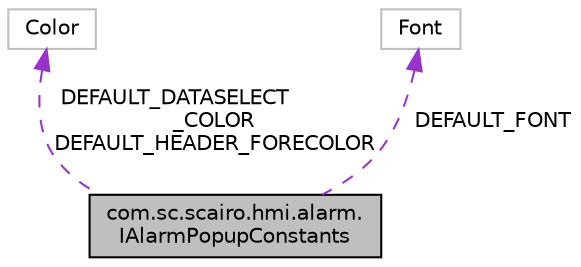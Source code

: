 digraph "com.sc.scairo.hmi.alarm.IAlarmPopupConstants"
{
 // LATEX_PDF_SIZE
  edge [fontname="Helvetica",fontsize="10",labelfontname="Helvetica",labelfontsize="10"];
  node [fontname="Helvetica",fontsize="10",shape=record];
  Node1 [label="com.sc.scairo.hmi.alarm.\lIAlarmPopupConstants",height=0.2,width=0.4,color="black", fillcolor="grey75", style="filled", fontcolor="black",tooltip=" "];
  Node2 -> Node1 [dir="back",color="darkorchid3",fontsize="10",style="dashed",label=" DEFAULT_DATASELECT\l_COLOR\nDEFAULT_HEADER_FORECOLOR" ,fontname="Helvetica"];
  Node2 [label="Color",height=0.2,width=0.4,color="grey75", fillcolor="white", style="filled",tooltip=" "];
  Node3 -> Node1 [dir="back",color="darkorchid3",fontsize="10",style="dashed",label=" DEFAULT_FONT" ,fontname="Helvetica"];
  Node3 [label="Font",height=0.2,width=0.4,color="grey75", fillcolor="white", style="filled",tooltip=" "];
}
